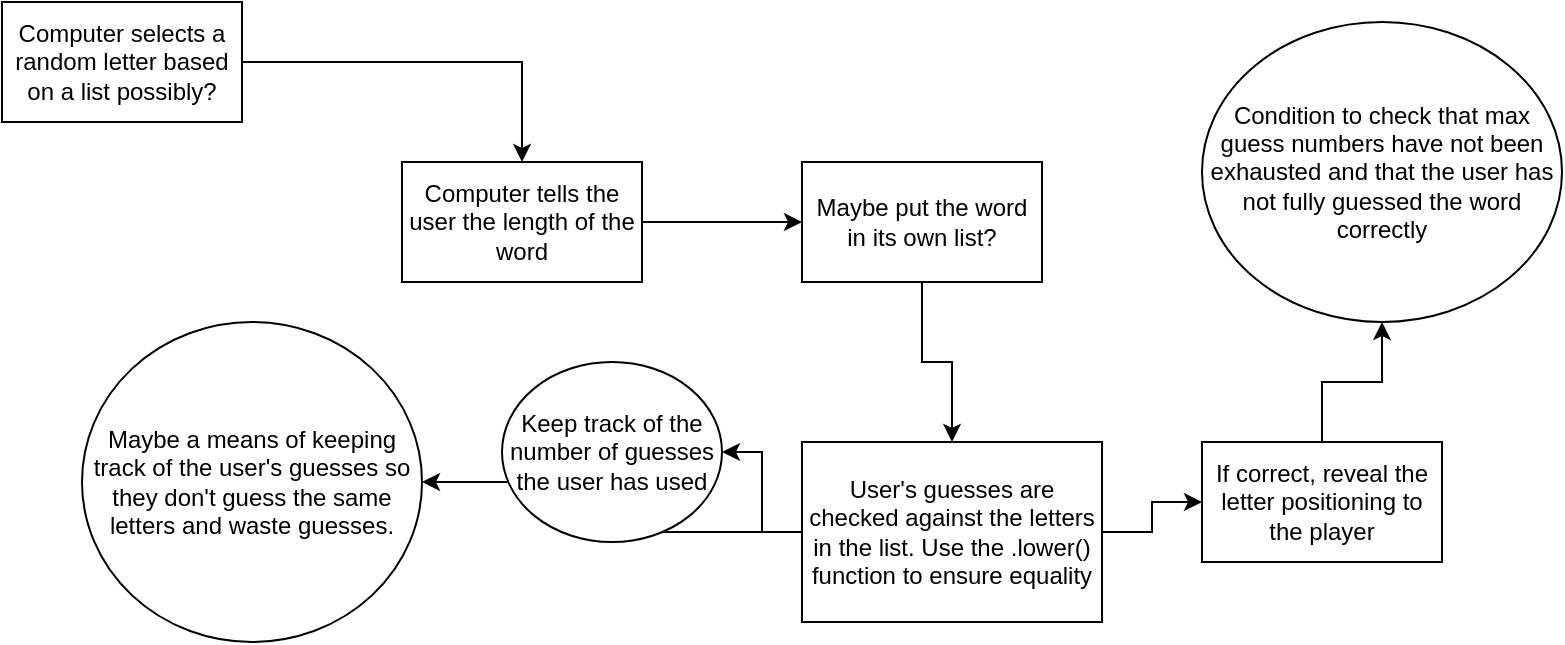 <mxfile version="24.7.7">
  <diagram name="Page-1" id="74e2e168-ea6b-b213-b513-2b3c1d86103e">
    <mxGraphModel dx="1393" dy="771" grid="1" gridSize="10" guides="1" tooltips="1" connect="1" arrows="1" fold="1" page="1" pageScale="1" pageWidth="1100" pageHeight="850" background="none" math="0" shadow="0">
      <root>
        <mxCell id="0" />
        <mxCell id="1" parent="0" />
        <mxCell id="JJG6jmxjGi6Usq8eBqnx-3" value="" style="edgeStyle=orthogonalEdgeStyle;rounded=0;orthogonalLoop=1;jettySize=auto;html=1;" edge="1" parent="1" source="JJG6jmxjGi6Usq8eBqnx-1" target="JJG6jmxjGi6Usq8eBqnx-2">
          <mxGeometry relative="1" as="geometry" />
        </mxCell>
        <mxCell id="JJG6jmxjGi6Usq8eBqnx-1" value="Computer selects a random letter based on a list possibly?" style="rounded=0;whiteSpace=wrap;html=1;" vertex="1" parent="1">
          <mxGeometry x="40" y="10" width="120" height="60" as="geometry" />
        </mxCell>
        <mxCell id="JJG6jmxjGi6Usq8eBqnx-7" value="" style="edgeStyle=orthogonalEdgeStyle;rounded=0;orthogonalLoop=1;jettySize=auto;html=1;" edge="1" parent="1" source="JJG6jmxjGi6Usq8eBqnx-2" target="JJG6jmxjGi6Usq8eBqnx-6">
          <mxGeometry relative="1" as="geometry" />
        </mxCell>
        <mxCell id="JJG6jmxjGi6Usq8eBqnx-2" value="Computer tells the user the length of the word" style="whiteSpace=wrap;html=1;rounded=0;" vertex="1" parent="1">
          <mxGeometry x="240" y="90" width="120" height="60" as="geometry" />
        </mxCell>
        <mxCell id="JJG6jmxjGi6Usq8eBqnx-9" value="" style="edgeStyle=orthogonalEdgeStyle;rounded=0;orthogonalLoop=1;jettySize=auto;html=1;" edge="1" parent="1" source="JJG6jmxjGi6Usq8eBqnx-6" target="JJG6jmxjGi6Usq8eBqnx-8">
          <mxGeometry relative="1" as="geometry" />
        </mxCell>
        <mxCell id="JJG6jmxjGi6Usq8eBqnx-6" value="Maybe put the word in its own list?" style="whiteSpace=wrap;html=1;rounded=0;" vertex="1" parent="1">
          <mxGeometry x="440" y="90" width="120" height="60" as="geometry" />
        </mxCell>
        <mxCell id="JJG6jmxjGi6Usq8eBqnx-11" value="" style="edgeStyle=orthogonalEdgeStyle;rounded=0;orthogonalLoop=1;jettySize=auto;html=1;" edge="1" parent="1" source="JJG6jmxjGi6Usq8eBqnx-8" target="JJG6jmxjGi6Usq8eBqnx-10">
          <mxGeometry relative="1" as="geometry" />
        </mxCell>
        <mxCell id="JJG6jmxjGi6Usq8eBqnx-15" value="" style="edgeStyle=orthogonalEdgeStyle;rounded=0;orthogonalLoop=1;jettySize=auto;html=1;" edge="1" parent="1" source="JJG6jmxjGi6Usq8eBqnx-8" target="JJG6jmxjGi6Usq8eBqnx-14">
          <mxGeometry relative="1" as="geometry" />
        </mxCell>
        <mxCell id="JJG6jmxjGi6Usq8eBqnx-20" value="" style="edgeStyle=orthogonalEdgeStyle;rounded=0;orthogonalLoop=1;jettySize=auto;html=1;" edge="1" parent="1" source="JJG6jmxjGi6Usq8eBqnx-8" target="JJG6jmxjGi6Usq8eBqnx-19">
          <mxGeometry relative="1" as="geometry" />
        </mxCell>
        <mxCell id="JJG6jmxjGi6Usq8eBqnx-8" value="User&#39;s guesses are checked against the letters in the list. Use the .lower() function to ensure equality" style="whiteSpace=wrap;html=1;rounded=0;" vertex="1" parent="1">
          <mxGeometry x="440" y="230" width="150" height="90" as="geometry" />
        </mxCell>
        <mxCell id="JJG6jmxjGi6Usq8eBqnx-17" value="" style="edgeStyle=orthogonalEdgeStyle;rounded=0;orthogonalLoop=1;jettySize=auto;html=1;" edge="1" parent="1" source="JJG6jmxjGi6Usq8eBqnx-10" target="JJG6jmxjGi6Usq8eBqnx-16">
          <mxGeometry relative="1" as="geometry" />
        </mxCell>
        <mxCell id="JJG6jmxjGi6Usq8eBqnx-10" value="If correct, reveal the letter positioning to the player" style="whiteSpace=wrap;html=1;rounded=0;" vertex="1" parent="1">
          <mxGeometry x="640" y="230" width="120" height="60" as="geometry" />
        </mxCell>
        <mxCell id="JJG6jmxjGi6Usq8eBqnx-14" value="Keep track of the number of guesses the user has used" style="ellipse;whiteSpace=wrap;html=1;rounded=0;" vertex="1" parent="1">
          <mxGeometry x="290" y="190" width="110" height="90" as="geometry" />
        </mxCell>
        <mxCell id="JJG6jmxjGi6Usq8eBqnx-16" value="Condition to check that max guess numbers have not been exhausted and that the user has not fully guessed the word correctly" style="ellipse;whiteSpace=wrap;html=1;rounded=0;" vertex="1" parent="1">
          <mxGeometry x="640" y="20" width="180" height="150" as="geometry" />
        </mxCell>
        <mxCell id="JJG6jmxjGi6Usq8eBqnx-19" value="Maybe a means of keeping track of the user&#39;s guesses so they don&#39;t guess the same letters and waste guesses." style="ellipse;whiteSpace=wrap;html=1;rounded=0;" vertex="1" parent="1">
          <mxGeometry x="80" y="170" width="170" height="160" as="geometry" />
        </mxCell>
      </root>
    </mxGraphModel>
  </diagram>
</mxfile>
